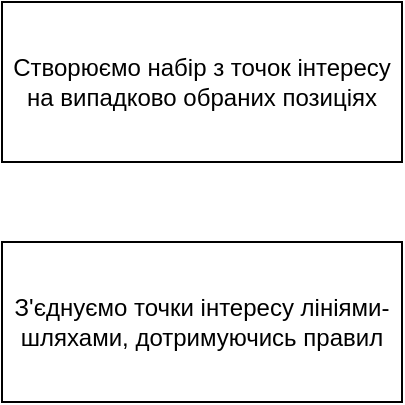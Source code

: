 <mxfile version="21.5.0" type="github" pages="3">
  <diagram name="Страница 1" id="7HI42AtCKz-JD8TvdnLw">
    <mxGraphModel dx="794" dy="732" grid="1" gridSize="10" guides="1" tooltips="1" connect="1" arrows="1" fold="1" page="1" pageScale="1" pageWidth="827" pageHeight="1169" math="0" shadow="0">
      <root>
        <mxCell id="0" />
        <mxCell id="1" parent="0" />
        <mxCell id="Q1xbvFFUp0ym4tp7JOwl-1" value="Створюємо набір з точок інтересу на випадково обраних позиціях" style="rounded=0;whiteSpace=wrap;html=1;" vertex="1" parent="1">
          <mxGeometry x="360" y="440" width="200" height="80" as="geometry" />
        </mxCell>
        <mxCell id="Q1xbvFFUp0ym4tp7JOwl-2" value="З&#39;єднуємо точки інтересу лініями-шляхами, дотримуючись правил" style="rounded=0;whiteSpace=wrap;html=1;" vertex="1" parent="1">
          <mxGeometry x="360" y="560" width="200" height="80" as="geometry" />
        </mxCell>
      </root>
    </mxGraphModel>
  </diagram>
  <diagram id="g6BHwEc6yAa1DJddGnri" name="Страница 2">
    <mxGraphModel dx="794" dy="732" grid="1" gridSize="10" guides="1" tooltips="1" connect="1" arrows="1" fold="1" page="1" pageScale="1" pageWidth="827" pageHeight="1169" math="0" shadow="0">
      <root>
        <mxCell id="0" />
        <mxCell id="1" parent="0" />
        <mxCell id="zEC4-GnW3l0xttL5GlQ3-1" value="Обираємо нову вершину" style="rounded=0;whiteSpace=wrap;html=1;" vertex="1" parent="1">
          <mxGeometry x="320" y="40" width="120" height="60" as="geometry" />
        </mxCell>
        <mxCell id="zEC4-GnW3l0xttL5GlQ3-3" value="Вершина &lt;br&gt;вже має &lt;br&gt;трьох сусідів?" style="rhombus;whiteSpace=wrap;html=1;" vertex="1" parent="1">
          <mxGeometry x="220" y="360" width="160" height="80" as="geometry" />
        </mxCell>
        <mxCell id="zEC4-GnW3l0xttL5GlQ3-6" value="Вершина має сусідні вершини (шляхи до інших вершин?" style="rhombus;whiteSpace=wrap;html=1;" vertex="1" parent="1">
          <mxGeometry x="210" y="220" width="160" height="80" as="geometry" />
        </mxCell>
        <mxCell id="zEC4-GnW3l0xttL5GlQ3-7" value="Залишилися вершини?" style="rhombus;whiteSpace=wrap;html=1;" vertex="1" parent="1">
          <mxGeometry x="440" y="360" width="160" height="80" as="geometry" />
        </mxCell>
        <mxCell id="zEC4-GnW3l0xttL5GlQ3-8" value="" style="rounded=0;whiteSpace=wrap;html=1;" vertex="1" parent="1">
          <mxGeometry x="480" y="160" width="120" height="60" as="geometry" />
        </mxCell>
      </root>
    </mxGraphModel>
  </diagram>
  <diagram id="s-qsPdU9FnbwddISXx5q" name="Страница 3">
    <mxGraphModel dx="1222" dy="1126" grid="1" gridSize="10" guides="1" tooltips="1" connect="1" arrows="1" fold="1" page="1" pageScale="1" pageWidth="827" pageHeight="1169" math="0" shadow="0">
      <root>
        <mxCell id="0" />
        <mxCell id="1" parent="0" />
        <mxCell id="RIyzt7g8l9J-Lm5sSCOb-15" style="edgeStyle=orthogonalEdgeStyle;rounded=0;orthogonalLoop=1;jettySize=auto;html=1;" edge="1" parent="1" source="RIyzt7g8l9J-Lm5sSCOb-1" target="RIyzt7g8l9J-Lm5sSCOb-2">
          <mxGeometry relative="1" as="geometry" />
        </mxCell>
        <mxCell id="RIyzt7g8l9J-Lm5sSCOb-1" value="Заповнення масиву вершин&amp;nbsp;" style="rounded=0;whiteSpace=wrap;html=1;" vertex="1" parent="1">
          <mxGeometry x="140" y="270" width="110" height="60" as="geometry" />
        </mxCell>
        <mxCell id="RIyzt7g8l9J-Lm5sSCOb-16" style="edgeStyle=orthogonalEdgeStyle;rounded=0;orthogonalLoop=1;jettySize=auto;html=1;" edge="1" parent="1" source="RIyzt7g8l9J-Lm5sSCOb-2" target="RIyzt7g8l9J-Lm5sSCOb-6">
          <mxGeometry relative="1" as="geometry" />
        </mxCell>
        <mxCell id="RIyzt7g8l9J-Lm5sSCOb-2" value="Обхід всіх вершин у масиві вершин" style="rounded=0;whiteSpace=wrap;html=1;" vertex="1" parent="1">
          <mxGeometry x="280" y="270" width="100" height="60" as="geometry" />
        </mxCell>
        <mxCell id="RIyzt7g8l9J-Lm5sSCOb-12" style="edgeStyle=orthogonalEdgeStyle;rounded=0;orthogonalLoop=1;jettySize=auto;html=1;" edge="1" parent="1" source="RIyzt7g8l9J-Lm5sSCOb-3" target="RIyzt7g8l9J-Lm5sSCOb-1">
          <mxGeometry relative="1" as="geometry" />
        </mxCell>
        <mxCell id="RIyzt7g8l9J-Lm5sSCOb-3" value="Новий запуск виконання" style="rounded=1;whiteSpace=wrap;html=1;arcSize=50;" vertex="1" parent="1">
          <mxGeometry y="280" width="120" height="40" as="geometry" />
        </mxCell>
        <mxCell id="RIyzt7g8l9J-Lm5sSCOb-4" value="Кінець виконання" style="rounded=1;whiteSpace=wrap;html=1;arcSize=50;" vertex="1" parent="1">
          <mxGeometry x="1130" y="280" width="120" height="40" as="geometry" />
        </mxCell>
        <mxCell id="RIyzt7g8l9J-Lm5sSCOb-17" style="edgeStyle=orthogonalEdgeStyle;rounded=0;orthogonalLoop=1;jettySize=auto;html=1;" edge="1" parent="1" source="RIyzt7g8l9J-Lm5sSCOb-6" target="RIyzt7g8l9J-Lm5sSCOb-8">
          <mxGeometry relative="1" as="geometry" />
        </mxCell>
        <mxCell id="RIyzt7g8l9J-Lm5sSCOb-6" value="Заповнення масиву сусідніх вершин" style="rounded=0;whiteSpace=wrap;html=1;" vertex="1" parent="1">
          <mxGeometry x="400" y="270" width="110" height="60" as="geometry" />
        </mxCell>
        <mxCell id="RIyzt7g8l9J-Lm5sSCOb-21" value="НІ" style="edgeStyle=orthogonalEdgeStyle;rounded=0;orthogonalLoop=1;jettySize=auto;html=1;entryX=1;entryY=0.5;entryDx=0;entryDy=0;fontSize=14;fontStyle=1" edge="1" parent="1" source="RIyzt7g8l9J-Lm5sSCOb-7" target="RIyzt7g8l9J-Lm5sSCOb-9">
          <mxGeometry x="-0.747" y="-8" relative="1" as="geometry">
            <Array as="points">
              <mxPoint x="750" y="390" />
            </Array>
            <mxPoint as="offset" />
          </mxGeometry>
        </mxCell>
        <mxCell id="RIyzt7g8l9J-Lm5sSCOb-25" value="ТАК" style="edgeStyle=orthogonalEdgeStyle;rounded=0;orthogonalLoop=1;jettySize=auto;html=1;fontSize=14;fontStyle=1" edge="1" parent="1" source="RIyzt7g8l9J-Lm5sSCOb-7" target="RIyzt7g8l9J-Lm5sSCOb-10">
          <mxGeometry x="-0.333" y="10" relative="1" as="geometry">
            <mxPoint as="offset" />
          </mxGeometry>
        </mxCell>
        <mxCell id="RIyzt7g8l9J-Lm5sSCOb-7" value="Перевірка пройдена?" style="rhombus;whiteSpace=wrap;html=1;" vertex="1" parent="1">
          <mxGeometry x="680" y="260" width="140" height="80" as="geometry" />
        </mxCell>
        <mxCell id="RIyzt7g8l9J-Lm5sSCOb-18" style="edgeStyle=orthogonalEdgeStyle;rounded=0;orthogonalLoop=1;jettySize=auto;html=1;" edge="1" parent="1" source="RIyzt7g8l9J-Lm5sSCOb-8" target="RIyzt7g8l9J-Lm5sSCOb-7">
          <mxGeometry relative="1" as="geometry" />
        </mxCell>
        <mxCell id="RIyzt7g8l9J-Lm5sSCOb-8" value="Перевірка на зв&#39;язність" style="rounded=0;whiteSpace=wrap;html=1;" vertex="1" parent="1">
          <mxGeometry x="540" y="270" width="110" height="60" as="geometry" />
        </mxCell>
        <mxCell id="RIyzt7g8l9J-Lm5sSCOb-22" style="edgeStyle=orthogonalEdgeStyle;rounded=0;orthogonalLoop=1;jettySize=auto;html=1;entryX=0.5;entryY=1;entryDx=0;entryDy=0;" edge="1" parent="1" source="RIyzt7g8l9J-Lm5sSCOb-9" target="RIyzt7g8l9J-Lm5sSCOb-3">
          <mxGeometry relative="1" as="geometry" />
        </mxCell>
        <mxCell id="RIyzt7g8l9J-Lm5sSCOb-9" value="Очистка масивів та видалення створених об&#39;єктів" style="rounded=0;whiteSpace=wrap;html=1;" vertex="1" parent="1">
          <mxGeometry x="540" y="360" width="110" height="60" as="geometry" />
        </mxCell>
        <mxCell id="RIyzt7g8l9J-Lm5sSCOb-19" style="edgeStyle=orthogonalEdgeStyle;rounded=0;orthogonalLoop=1;jettySize=auto;html=1;" edge="1" parent="1" source="RIyzt7g8l9J-Lm5sSCOb-10" target="RIyzt7g8l9J-Lm5sSCOb-11">
          <mxGeometry relative="1" as="geometry" />
        </mxCell>
        <mxCell id="RIyzt7g8l9J-Lm5sSCOb-10" value="Створення екземплярів локацій" style="rounded=0;whiteSpace=wrap;html=1;" vertex="1" parent="1">
          <mxGeometry x="860" y="270" width="110" height="60" as="geometry" />
        </mxCell>
        <mxCell id="RIyzt7g8l9J-Lm5sSCOb-24" style="edgeStyle=orthogonalEdgeStyle;rounded=0;orthogonalLoop=1;jettySize=auto;html=1;" edge="1" parent="1" source="RIyzt7g8l9J-Lm5sSCOb-11" target="RIyzt7g8l9J-Lm5sSCOb-4">
          <mxGeometry relative="1" as="geometry" />
        </mxCell>
        <mxCell id="RIyzt7g8l9J-Lm5sSCOb-11" value="Створення екземплярів ліній" style="rounded=0;whiteSpace=wrap;html=1;" vertex="1" parent="1">
          <mxGeometry x="1000" y="270" width="109" height="60" as="geometry" />
        </mxCell>
      </root>
    </mxGraphModel>
  </diagram>
</mxfile>
